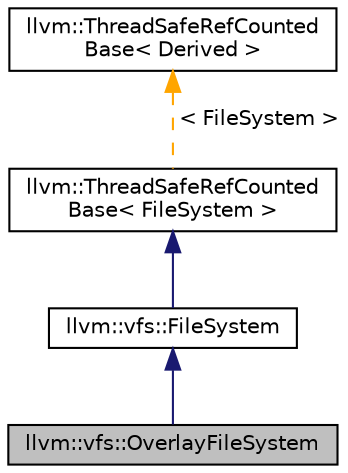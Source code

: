 digraph "llvm::vfs::OverlayFileSystem"
{
 // LATEX_PDF_SIZE
  bgcolor="transparent";
  edge [fontname="Helvetica",fontsize="10",labelfontname="Helvetica",labelfontsize="10"];
  node [fontname="Helvetica",fontsize="10",shape="box"];
  Node1 [label="llvm::vfs::OverlayFileSystem",height=0.2,width=0.4,color="black", fillcolor="grey75", style="filled", fontcolor="black",tooltip="A file system that allows overlaying one AbstractFileSystem on top of another."];
  Node2 -> Node1 [dir="back",color="midnightblue",fontsize="10",style="solid",fontname="Helvetica"];
  Node2 [label="llvm::vfs::FileSystem",height=0.2,width=0.4,color="black",URL="$classllvm_1_1vfs_1_1FileSystem.html",tooltip="The virtual file system interface."];
  Node3 -> Node2 [dir="back",color="midnightblue",fontsize="10",style="solid",fontname="Helvetica"];
  Node3 [label="llvm::ThreadSafeRefCounted\lBase\< FileSystem \>",height=0.2,width=0.4,color="black",URL="$classllvm_1_1ThreadSafeRefCountedBase.html",tooltip=" "];
  Node4 -> Node3 [dir="back",color="orange",fontsize="10",style="dashed",label=" \< FileSystem \>" ,fontname="Helvetica"];
  Node4 [label="llvm::ThreadSafeRefCounted\lBase\< Derived \>",height=0.2,width=0.4,color="black",URL="$classllvm_1_1ThreadSafeRefCountedBase.html",tooltip="A thread-safe version of RefCountedBase."];
}
